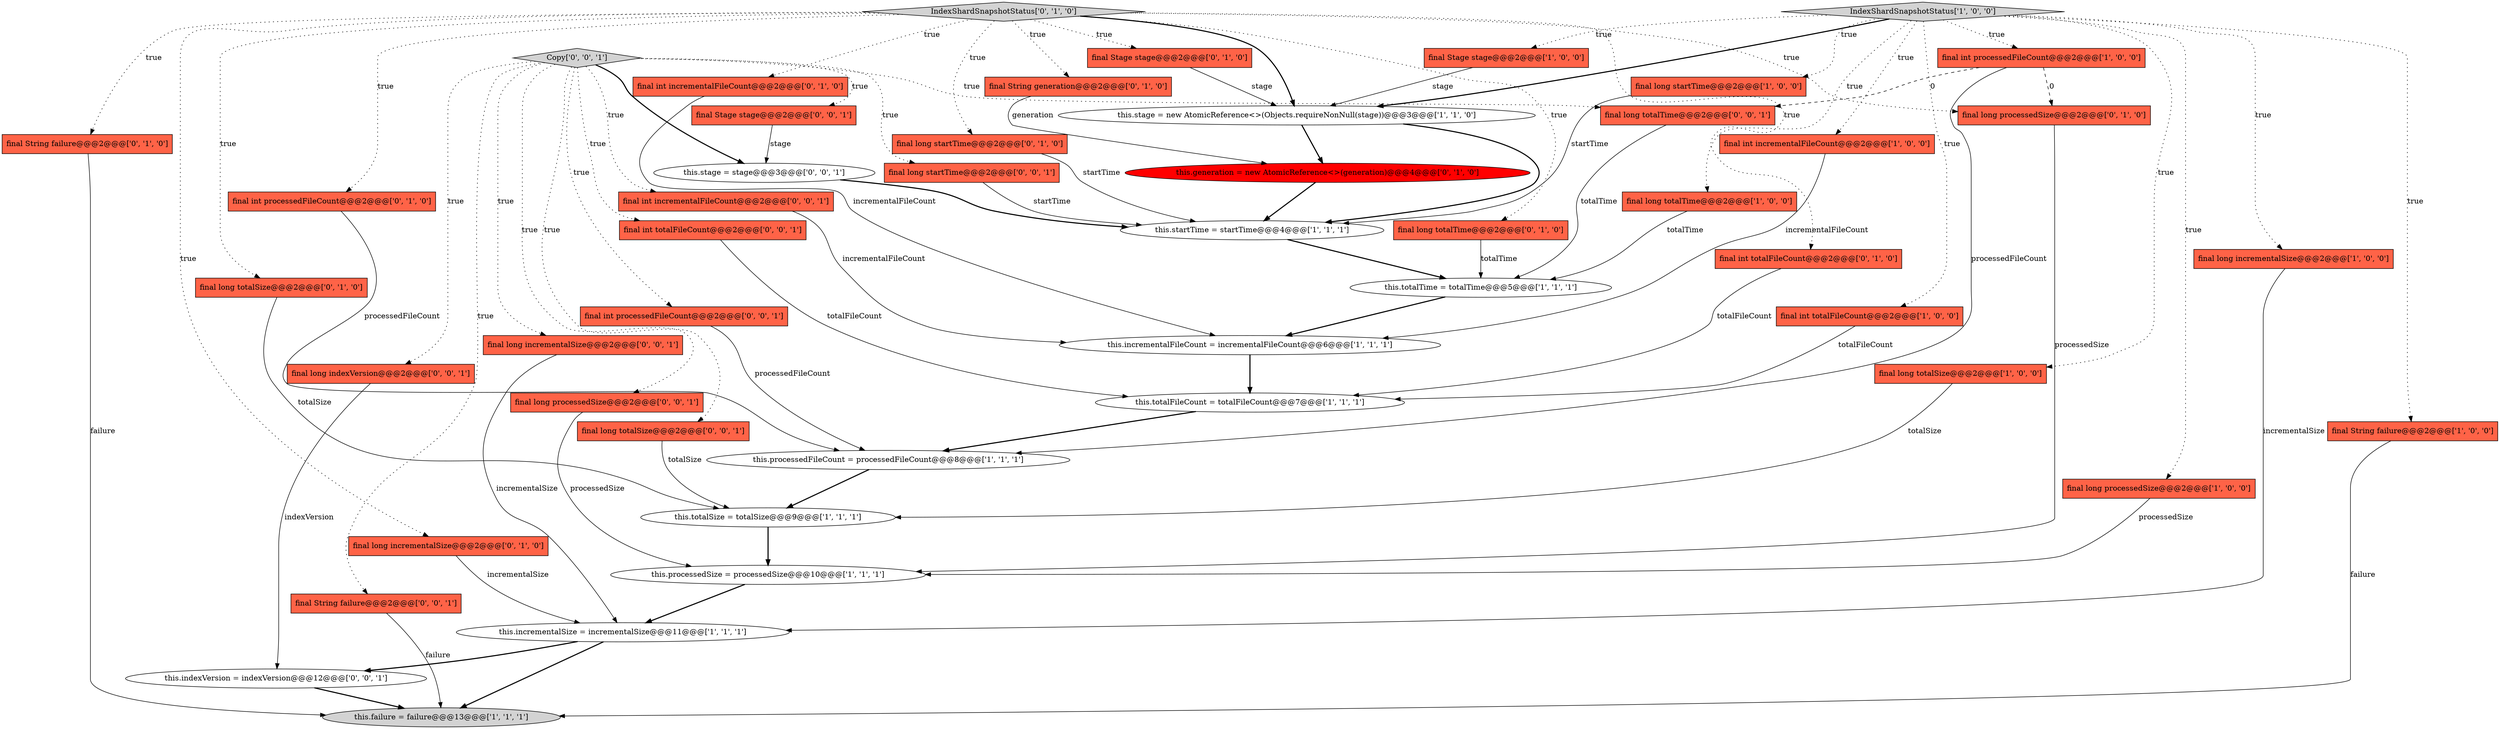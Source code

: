 digraph {
27 [style = filled, label = "final int incrementalFileCount@@@2@@@['0', '1', '0']", fillcolor = tomato, shape = box image = "AAA0AAABBB2BBB"];
21 [style = filled, label = "final String failure@@@2@@@['0', '1', '0']", fillcolor = tomato, shape = box image = "AAA0AAABBB2BBB"];
37 [style = filled, label = "final int processedFileCount@@@2@@@['0', '0', '1']", fillcolor = tomato, shape = box image = "AAA0AAABBB3BBB"];
13 [style = filled, label = "final long incrementalSize@@@2@@@['1', '0', '0']", fillcolor = tomato, shape = box image = "AAA0AAABBB1BBB"];
5 [style = filled, label = "final int totalFileCount@@@2@@@['1', '0', '0']", fillcolor = tomato, shape = box image = "AAA0AAABBB1BBB"];
38 [style = filled, label = "final long incrementalSize@@@2@@@['0', '0', '1']", fillcolor = tomato, shape = box image = "AAA0AAABBB3BBB"];
11 [style = filled, label = "final int incrementalFileCount@@@2@@@['1', '0', '0']", fillcolor = tomato, shape = box image = "AAA0AAABBB1BBB"];
4 [style = filled, label = "IndexShardSnapshotStatus['1', '0', '0']", fillcolor = lightgray, shape = diamond image = "AAA0AAABBB1BBB"];
23 [style = filled, label = "final int processedFileCount@@@2@@@['0', '1', '0']", fillcolor = tomato, shape = box image = "AAA0AAABBB2BBB"];
34 [style = filled, label = "final int incrementalFileCount@@@2@@@['0', '0', '1']", fillcolor = tomato, shape = box image = "AAA0AAABBB3BBB"];
0 [style = filled, label = "this.totalFileCount = totalFileCount@@@7@@@['1', '1', '1']", fillcolor = white, shape = ellipse image = "AAA0AAABBB1BBB"];
36 [style = filled, label = "final long startTime@@@2@@@['0', '0', '1']", fillcolor = tomato, shape = box image = "AAA0AAABBB3BBB"];
33 [style = filled, label = "final long processedSize@@@2@@@['0', '1', '0']", fillcolor = tomato, shape = box image = "AAA1AAABBB2BBB"];
44 [style = filled, label = "final String failure@@@2@@@['0', '0', '1']", fillcolor = tomato, shape = box image = "AAA0AAABBB3BBB"];
46 [style = filled, label = "this.stage = stage@@@3@@@['0', '0', '1']", fillcolor = white, shape = ellipse image = "AAA0AAABBB3BBB"];
28 [style = filled, label = "final String generation@@@2@@@['0', '1', '0']", fillcolor = tomato, shape = box image = "AAA0AAABBB2BBB"];
40 [style = filled, label = "final long indexVersion@@@2@@@['0', '0', '1']", fillcolor = tomato, shape = box image = "AAA0AAABBB3BBB"];
30 [style = filled, label = "final Stage stage@@@2@@@['0', '1', '0']", fillcolor = tomato, shape = box image = "AAA0AAABBB2BBB"];
9 [style = filled, label = "final long totalSize@@@2@@@['1', '0', '0']", fillcolor = tomato, shape = box image = "AAA0AAABBB1BBB"];
14 [style = filled, label = "this.processedSize = processedSize@@@10@@@['1', '1', '1']", fillcolor = white, shape = ellipse image = "AAA0AAABBB1BBB"];
19 [style = filled, label = "final int processedFileCount@@@2@@@['1', '0', '0']", fillcolor = tomato, shape = box image = "AAA1AAABBB1BBB"];
47 [style = filled, label = "final long totalTime@@@2@@@['0', '0', '1']", fillcolor = tomato, shape = box image = "AAA0AAABBB3BBB"];
3 [style = filled, label = "this.failure = failure@@@13@@@['1', '1', '1']", fillcolor = lightgray, shape = ellipse image = "AAA0AAABBB1BBB"];
17 [style = filled, label = "this.processedFileCount = processedFileCount@@@8@@@['1', '1', '1']", fillcolor = white, shape = ellipse image = "AAA0AAABBB1BBB"];
15 [style = filled, label = "this.stage = new AtomicReference<>(Objects.requireNonNull(stage))@@@3@@@['1', '1', '0']", fillcolor = white, shape = ellipse image = "AAA0AAABBB1BBB"];
31 [style = filled, label = "final int totalFileCount@@@2@@@['0', '1', '0']", fillcolor = tomato, shape = box image = "AAA0AAABBB2BBB"];
32 [style = filled, label = "final long totalSize@@@2@@@['0', '1', '0']", fillcolor = tomato, shape = box image = "AAA0AAABBB2BBB"];
25 [style = filled, label = "final long incrementalSize@@@2@@@['0', '1', '0']", fillcolor = tomato, shape = box image = "AAA0AAABBB2BBB"];
42 [style = filled, label = "final long processedSize@@@2@@@['0', '0', '1']", fillcolor = tomato, shape = box image = "AAA0AAABBB3BBB"];
35 [style = filled, label = "final long totalSize@@@2@@@['0', '0', '1']", fillcolor = tomato, shape = box image = "AAA0AAABBB3BBB"];
10 [style = filled, label = "final long startTime@@@2@@@['1', '0', '0']", fillcolor = tomato, shape = box image = "AAA0AAABBB1BBB"];
24 [style = filled, label = "final long startTime@@@2@@@['0', '1', '0']", fillcolor = tomato, shape = box image = "AAA0AAABBB2BBB"];
20 [style = filled, label = "this.startTime = startTime@@@4@@@['1', '1', '1']", fillcolor = white, shape = ellipse image = "AAA0AAABBB1BBB"];
22 [style = filled, label = "final long totalTime@@@2@@@['0', '1', '0']", fillcolor = tomato, shape = box image = "AAA0AAABBB2BBB"];
16 [style = filled, label = "final String failure@@@2@@@['1', '0', '0']", fillcolor = tomato, shape = box image = "AAA0AAABBB1BBB"];
7 [style = filled, label = "final long processedSize@@@2@@@['1', '0', '0']", fillcolor = tomato, shape = box image = "AAA0AAABBB1BBB"];
43 [style = filled, label = "final int totalFileCount@@@2@@@['0', '0', '1']", fillcolor = tomato, shape = box image = "AAA0AAABBB3BBB"];
1 [style = filled, label = "this.totalTime = totalTime@@@5@@@['1', '1', '1']", fillcolor = white, shape = ellipse image = "AAA0AAABBB1BBB"];
8 [style = filled, label = "this.totalSize = totalSize@@@9@@@['1', '1', '1']", fillcolor = white, shape = ellipse image = "AAA0AAABBB1BBB"];
45 [style = filled, label = "this.indexVersion = indexVersion@@@12@@@['0', '0', '1']", fillcolor = white, shape = ellipse image = "AAA0AAABBB3BBB"];
12 [style = filled, label = "final Stage stage@@@2@@@['1', '0', '0']", fillcolor = tomato, shape = box image = "AAA0AAABBB1BBB"];
39 [style = filled, label = "Copy['0', '0', '1']", fillcolor = lightgray, shape = diamond image = "AAA0AAABBB3BBB"];
29 [style = filled, label = "IndexShardSnapshotStatus['0', '1', '0']", fillcolor = lightgray, shape = diamond image = "AAA0AAABBB2BBB"];
2 [style = filled, label = "this.incrementalFileCount = incrementalFileCount@@@6@@@['1', '1', '1']", fillcolor = white, shape = ellipse image = "AAA0AAABBB1BBB"];
18 [style = filled, label = "this.incrementalSize = incrementalSize@@@11@@@['1', '1', '1']", fillcolor = white, shape = ellipse image = "AAA0AAABBB1BBB"];
6 [style = filled, label = "final long totalTime@@@2@@@['1', '0', '0']", fillcolor = tomato, shape = box image = "AAA0AAABBB1BBB"];
41 [style = filled, label = "final Stage stage@@@2@@@['0', '0', '1']", fillcolor = tomato, shape = box image = "AAA0AAABBB3BBB"];
26 [style = filled, label = "this.generation = new AtomicReference<>(generation)@@@4@@@['0', '1', '0']", fillcolor = red, shape = ellipse image = "AAA1AAABBB2BBB"];
31->0 [style = solid, label="totalFileCount"];
4->6 [style = dotted, label="true"];
17->8 [style = bold, label=""];
4->5 [style = dotted, label="true"];
36->20 [style = solid, label="startTime"];
18->3 [style = bold, label=""];
29->15 [style = bold, label=""];
39->36 [style = dotted, label="true"];
39->35 [style = dotted, label="true"];
39->46 [style = bold, label=""];
38->18 [style = solid, label="incrementalSize"];
45->3 [style = bold, label=""];
11->2 [style = solid, label="incrementalFileCount"];
4->10 [style = dotted, label="true"];
0->17 [style = bold, label=""];
47->1 [style = solid, label="totalTime"];
29->27 [style = dotted, label="true"];
5->0 [style = solid, label="totalFileCount"];
37->17 [style = solid, label="processedFileCount"];
42->14 [style = solid, label="processedSize"];
39->38 [style = dotted, label="true"];
4->15 [style = bold, label=""];
28->26 [style = solid, label="generation"];
25->18 [style = solid, label="incrementalSize"];
8->14 [style = bold, label=""];
22->1 [style = solid, label="totalTime"];
4->11 [style = dotted, label="true"];
4->7 [style = dotted, label="true"];
43->0 [style = solid, label="totalFileCount"];
39->47 [style = dotted, label="true"];
29->23 [style = dotted, label="true"];
19->47 [style = dashed, label="0"];
20->1 [style = bold, label=""];
39->43 [style = dotted, label="true"];
23->17 [style = solid, label="processedFileCount"];
39->42 [style = dotted, label="true"];
6->1 [style = solid, label="totalTime"];
7->14 [style = solid, label="processedSize"];
13->18 [style = solid, label="incrementalSize"];
40->45 [style = solid, label="indexVersion"];
18->45 [style = bold, label=""];
15->26 [style = bold, label=""];
44->3 [style = solid, label="failure"];
4->13 [style = dotted, label="true"];
10->20 [style = solid, label="startTime"];
19->17 [style = solid, label="processedFileCount"];
29->22 [style = dotted, label="true"];
39->37 [style = dotted, label="true"];
2->0 [style = bold, label=""];
12->15 [style = solid, label="stage"];
21->3 [style = solid, label="failure"];
29->25 [style = dotted, label="true"];
41->46 [style = solid, label="stage"];
29->28 [style = dotted, label="true"];
39->44 [style = dotted, label="true"];
15->20 [style = bold, label=""];
39->41 [style = dotted, label="true"];
30->15 [style = solid, label="stage"];
34->2 [style = solid, label="incrementalFileCount"];
33->14 [style = solid, label="processedSize"];
29->30 [style = dotted, label="true"];
24->20 [style = solid, label="startTime"];
39->40 [style = dotted, label="true"];
27->2 [style = solid, label="incrementalFileCount"];
14->18 [style = bold, label=""];
46->20 [style = bold, label=""];
1->2 [style = bold, label=""];
4->16 [style = dotted, label="true"];
29->33 [style = dotted, label="true"];
32->8 [style = solid, label="totalSize"];
29->21 [style = dotted, label="true"];
35->8 [style = solid, label="totalSize"];
4->9 [style = dotted, label="true"];
9->8 [style = solid, label="totalSize"];
4->12 [style = dotted, label="true"];
19->33 [style = dashed, label="0"];
29->24 [style = dotted, label="true"];
16->3 [style = solid, label="failure"];
29->32 [style = dotted, label="true"];
26->20 [style = bold, label=""];
39->34 [style = dotted, label="true"];
4->19 [style = dotted, label="true"];
29->31 [style = dotted, label="true"];
}
